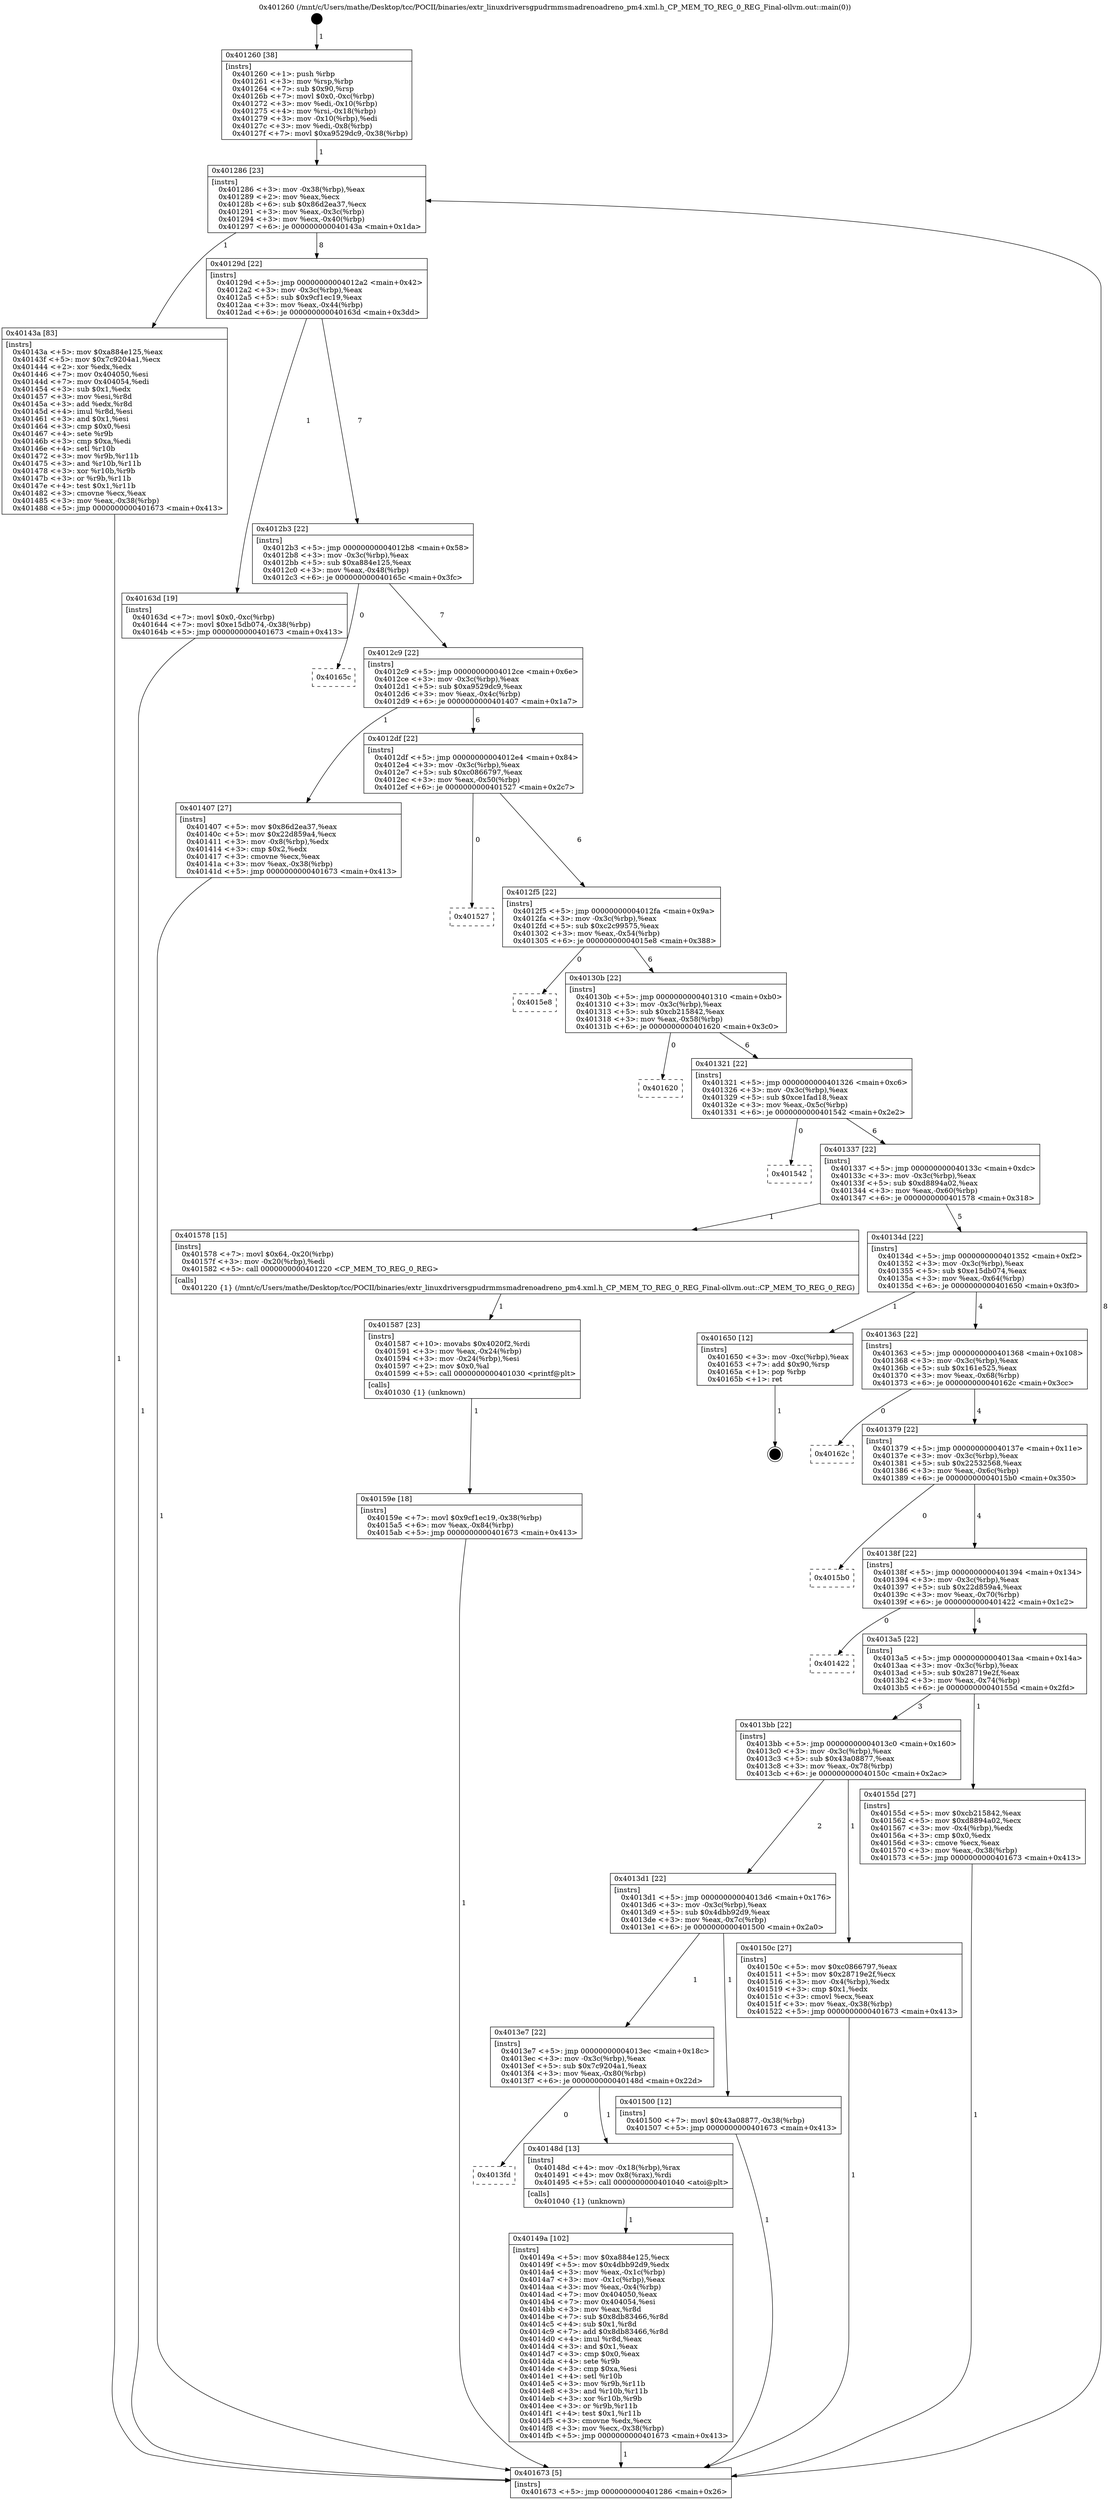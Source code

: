digraph "0x401260" {
  label = "0x401260 (/mnt/c/Users/mathe/Desktop/tcc/POCII/binaries/extr_linuxdriversgpudrmmsmadrenoadreno_pm4.xml.h_CP_MEM_TO_REG_0_REG_Final-ollvm.out::main(0))"
  labelloc = "t"
  node[shape=record]

  Entry [label="",width=0.3,height=0.3,shape=circle,fillcolor=black,style=filled]
  "0x401286" [label="{
     0x401286 [23]\l
     | [instrs]\l
     &nbsp;&nbsp;0x401286 \<+3\>: mov -0x38(%rbp),%eax\l
     &nbsp;&nbsp;0x401289 \<+2\>: mov %eax,%ecx\l
     &nbsp;&nbsp;0x40128b \<+6\>: sub $0x86d2ea37,%ecx\l
     &nbsp;&nbsp;0x401291 \<+3\>: mov %eax,-0x3c(%rbp)\l
     &nbsp;&nbsp;0x401294 \<+3\>: mov %ecx,-0x40(%rbp)\l
     &nbsp;&nbsp;0x401297 \<+6\>: je 000000000040143a \<main+0x1da\>\l
  }"]
  "0x40143a" [label="{
     0x40143a [83]\l
     | [instrs]\l
     &nbsp;&nbsp;0x40143a \<+5\>: mov $0xa884e125,%eax\l
     &nbsp;&nbsp;0x40143f \<+5\>: mov $0x7c9204a1,%ecx\l
     &nbsp;&nbsp;0x401444 \<+2\>: xor %edx,%edx\l
     &nbsp;&nbsp;0x401446 \<+7\>: mov 0x404050,%esi\l
     &nbsp;&nbsp;0x40144d \<+7\>: mov 0x404054,%edi\l
     &nbsp;&nbsp;0x401454 \<+3\>: sub $0x1,%edx\l
     &nbsp;&nbsp;0x401457 \<+3\>: mov %esi,%r8d\l
     &nbsp;&nbsp;0x40145a \<+3\>: add %edx,%r8d\l
     &nbsp;&nbsp;0x40145d \<+4\>: imul %r8d,%esi\l
     &nbsp;&nbsp;0x401461 \<+3\>: and $0x1,%esi\l
     &nbsp;&nbsp;0x401464 \<+3\>: cmp $0x0,%esi\l
     &nbsp;&nbsp;0x401467 \<+4\>: sete %r9b\l
     &nbsp;&nbsp;0x40146b \<+3\>: cmp $0xa,%edi\l
     &nbsp;&nbsp;0x40146e \<+4\>: setl %r10b\l
     &nbsp;&nbsp;0x401472 \<+3\>: mov %r9b,%r11b\l
     &nbsp;&nbsp;0x401475 \<+3\>: and %r10b,%r11b\l
     &nbsp;&nbsp;0x401478 \<+3\>: xor %r10b,%r9b\l
     &nbsp;&nbsp;0x40147b \<+3\>: or %r9b,%r11b\l
     &nbsp;&nbsp;0x40147e \<+4\>: test $0x1,%r11b\l
     &nbsp;&nbsp;0x401482 \<+3\>: cmovne %ecx,%eax\l
     &nbsp;&nbsp;0x401485 \<+3\>: mov %eax,-0x38(%rbp)\l
     &nbsp;&nbsp;0x401488 \<+5\>: jmp 0000000000401673 \<main+0x413\>\l
  }"]
  "0x40129d" [label="{
     0x40129d [22]\l
     | [instrs]\l
     &nbsp;&nbsp;0x40129d \<+5\>: jmp 00000000004012a2 \<main+0x42\>\l
     &nbsp;&nbsp;0x4012a2 \<+3\>: mov -0x3c(%rbp),%eax\l
     &nbsp;&nbsp;0x4012a5 \<+5\>: sub $0x9cf1ec19,%eax\l
     &nbsp;&nbsp;0x4012aa \<+3\>: mov %eax,-0x44(%rbp)\l
     &nbsp;&nbsp;0x4012ad \<+6\>: je 000000000040163d \<main+0x3dd\>\l
  }"]
  Exit [label="",width=0.3,height=0.3,shape=circle,fillcolor=black,style=filled,peripheries=2]
  "0x40163d" [label="{
     0x40163d [19]\l
     | [instrs]\l
     &nbsp;&nbsp;0x40163d \<+7\>: movl $0x0,-0xc(%rbp)\l
     &nbsp;&nbsp;0x401644 \<+7\>: movl $0xe15db074,-0x38(%rbp)\l
     &nbsp;&nbsp;0x40164b \<+5\>: jmp 0000000000401673 \<main+0x413\>\l
  }"]
  "0x4012b3" [label="{
     0x4012b3 [22]\l
     | [instrs]\l
     &nbsp;&nbsp;0x4012b3 \<+5\>: jmp 00000000004012b8 \<main+0x58\>\l
     &nbsp;&nbsp;0x4012b8 \<+3\>: mov -0x3c(%rbp),%eax\l
     &nbsp;&nbsp;0x4012bb \<+5\>: sub $0xa884e125,%eax\l
     &nbsp;&nbsp;0x4012c0 \<+3\>: mov %eax,-0x48(%rbp)\l
     &nbsp;&nbsp;0x4012c3 \<+6\>: je 000000000040165c \<main+0x3fc\>\l
  }"]
  "0x40159e" [label="{
     0x40159e [18]\l
     | [instrs]\l
     &nbsp;&nbsp;0x40159e \<+7\>: movl $0x9cf1ec19,-0x38(%rbp)\l
     &nbsp;&nbsp;0x4015a5 \<+6\>: mov %eax,-0x84(%rbp)\l
     &nbsp;&nbsp;0x4015ab \<+5\>: jmp 0000000000401673 \<main+0x413\>\l
  }"]
  "0x40165c" [label="{
     0x40165c\l
  }", style=dashed]
  "0x4012c9" [label="{
     0x4012c9 [22]\l
     | [instrs]\l
     &nbsp;&nbsp;0x4012c9 \<+5\>: jmp 00000000004012ce \<main+0x6e\>\l
     &nbsp;&nbsp;0x4012ce \<+3\>: mov -0x3c(%rbp),%eax\l
     &nbsp;&nbsp;0x4012d1 \<+5\>: sub $0xa9529dc9,%eax\l
     &nbsp;&nbsp;0x4012d6 \<+3\>: mov %eax,-0x4c(%rbp)\l
     &nbsp;&nbsp;0x4012d9 \<+6\>: je 0000000000401407 \<main+0x1a7\>\l
  }"]
  "0x401587" [label="{
     0x401587 [23]\l
     | [instrs]\l
     &nbsp;&nbsp;0x401587 \<+10\>: movabs $0x4020f2,%rdi\l
     &nbsp;&nbsp;0x401591 \<+3\>: mov %eax,-0x24(%rbp)\l
     &nbsp;&nbsp;0x401594 \<+3\>: mov -0x24(%rbp),%esi\l
     &nbsp;&nbsp;0x401597 \<+2\>: mov $0x0,%al\l
     &nbsp;&nbsp;0x401599 \<+5\>: call 0000000000401030 \<printf@plt\>\l
     | [calls]\l
     &nbsp;&nbsp;0x401030 \{1\} (unknown)\l
  }"]
  "0x401407" [label="{
     0x401407 [27]\l
     | [instrs]\l
     &nbsp;&nbsp;0x401407 \<+5\>: mov $0x86d2ea37,%eax\l
     &nbsp;&nbsp;0x40140c \<+5\>: mov $0x22d859a4,%ecx\l
     &nbsp;&nbsp;0x401411 \<+3\>: mov -0x8(%rbp),%edx\l
     &nbsp;&nbsp;0x401414 \<+3\>: cmp $0x2,%edx\l
     &nbsp;&nbsp;0x401417 \<+3\>: cmovne %ecx,%eax\l
     &nbsp;&nbsp;0x40141a \<+3\>: mov %eax,-0x38(%rbp)\l
     &nbsp;&nbsp;0x40141d \<+5\>: jmp 0000000000401673 \<main+0x413\>\l
  }"]
  "0x4012df" [label="{
     0x4012df [22]\l
     | [instrs]\l
     &nbsp;&nbsp;0x4012df \<+5\>: jmp 00000000004012e4 \<main+0x84\>\l
     &nbsp;&nbsp;0x4012e4 \<+3\>: mov -0x3c(%rbp),%eax\l
     &nbsp;&nbsp;0x4012e7 \<+5\>: sub $0xc0866797,%eax\l
     &nbsp;&nbsp;0x4012ec \<+3\>: mov %eax,-0x50(%rbp)\l
     &nbsp;&nbsp;0x4012ef \<+6\>: je 0000000000401527 \<main+0x2c7\>\l
  }"]
  "0x401673" [label="{
     0x401673 [5]\l
     | [instrs]\l
     &nbsp;&nbsp;0x401673 \<+5\>: jmp 0000000000401286 \<main+0x26\>\l
  }"]
  "0x401260" [label="{
     0x401260 [38]\l
     | [instrs]\l
     &nbsp;&nbsp;0x401260 \<+1\>: push %rbp\l
     &nbsp;&nbsp;0x401261 \<+3\>: mov %rsp,%rbp\l
     &nbsp;&nbsp;0x401264 \<+7\>: sub $0x90,%rsp\l
     &nbsp;&nbsp;0x40126b \<+7\>: movl $0x0,-0xc(%rbp)\l
     &nbsp;&nbsp;0x401272 \<+3\>: mov %edi,-0x10(%rbp)\l
     &nbsp;&nbsp;0x401275 \<+4\>: mov %rsi,-0x18(%rbp)\l
     &nbsp;&nbsp;0x401279 \<+3\>: mov -0x10(%rbp),%edi\l
     &nbsp;&nbsp;0x40127c \<+3\>: mov %edi,-0x8(%rbp)\l
     &nbsp;&nbsp;0x40127f \<+7\>: movl $0xa9529dc9,-0x38(%rbp)\l
  }"]
  "0x40149a" [label="{
     0x40149a [102]\l
     | [instrs]\l
     &nbsp;&nbsp;0x40149a \<+5\>: mov $0xa884e125,%ecx\l
     &nbsp;&nbsp;0x40149f \<+5\>: mov $0x4dbb92d9,%edx\l
     &nbsp;&nbsp;0x4014a4 \<+3\>: mov %eax,-0x1c(%rbp)\l
     &nbsp;&nbsp;0x4014a7 \<+3\>: mov -0x1c(%rbp),%eax\l
     &nbsp;&nbsp;0x4014aa \<+3\>: mov %eax,-0x4(%rbp)\l
     &nbsp;&nbsp;0x4014ad \<+7\>: mov 0x404050,%eax\l
     &nbsp;&nbsp;0x4014b4 \<+7\>: mov 0x404054,%esi\l
     &nbsp;&nbsp;0x4014bb \<+3\>: mov %eax,%r8d\l
     &nbsp;&nbsp;0x4014be \<+7\>: sub $0x8db83466,%r8d\l
     &nbsp;&nbsp;0x4014c5 \<+4\>: sub $0x1,%r8d\l
     &nbsp;&nbsp;0x4014c9 \<+7\>: add $0x8db83466,%r8d\l
     &nbsp;&nbsp;0x4014d0 \<+4\>: imul %r8d,%eax\l
     &nbsp;&nbsp;0x4014d4 \<+3\>: and $0x1,%eax\l
     &nbsp;&nbsp;0x4014d7 \<+3\>: cmp $0x0,%eax\l
     &nbsp;&nbsp;0x4014da \<+4\>: sete %r9b\l
     &nbsp;&nbsp;0x4014de \<+3\>: cmp $0xa,%esi\l
     &nbsp;&nbsp;0x4014e1 \<+4\>: setl %r10b\l
     &nbsp;&nbsp;0x4014e5 \<+3\>: mov %r9b,%r11b\l
     &nbsp;&nbsp;0x4014e8 \<+3\>: and %r10b,%r11b\l
     &nbsp;&nbsp;0x4014eb \<+3\>: xor %r10b,%r9b\l
     &nbsp;&nbsp;0x4014ee \<+3\>: or %r9b,%r11b\l
     &nbsp;&nbsp;0x4014f1 \<+4\>: test $0x1,%r11b\l
     &nbsp;&nbsp;0x4014f5 \<+3\>: cmovne %edx,%ecx\l
     &nbsp;&nbsp;0x4014f8 \<+3\>: mov %ecx,-0x38(%rbp)\l
     &nbsp;&nbsp;0x4014fb \<+5\>: jmp 0000000000401673 \<main+0x413\>\l
  }"]
  "0x401527" [label="{
     0x401527\l
  }", style=dashed]
  "0x4012f5" [label="{
     0x4012f5 [22]\l
     | [instrs]\l
     &nbsp;&nbsp;0x4012f5 \<+5\>: jmp 00000000004012fa \<main+0x9a\>\l
     &nbsp;&nbsp;0x4012fa \<+3\>: mov -0x3c(%rbp),%eax\l
     &nbsp;&nbsp;0x4012fd \<+5\>: sub $0xc2c99575,%eax\l
     &nbsp;&nbsp;0x401302 \<+3\>: mov %eax,-0x54(%rbp)\l
     &nbsp;&nbsp;0x401305 \<+6\>: je 00000000004015e8 \<main+0x388\>\l
  }"]
  "0x4013fd" [label="{
     0x4013fd\l
  }", style=dashed]
  "0x4015e8" [label="{
     0x4015e8\l
  }", style=dashed]
  "0x40130b" [label="{
     0x40130b [22]\l
     | [instrs]\l
     &nbsp;&nbsp;0x40130b \<+5\>: jmp 0000000000401310 \<main+0xb0\>\l
     &nbsp;&nbsp;0x401310 \<+3\>: mov -0x3c(%rbp),%eax\l
     &nbsp;&nbsp;0x401313 \<+5\>: sub $0xcb215842,%eax\l
     &nbsp;&nbsp;0x401318 \<+3\>: mov %eax,-0x58(%rbp)\l
     &nbsp;&nbsp;0x40131b \<+6\>: je 0000000000401620 \<main+0x3c0\>\l
  }"]
  "0x40148d" [label="{
     0x40148d [13]\l
     | [instrs]\l
     &nbsp;&nbsp;0x40148d \<+4\>: mov -0x18(%rbp),%rax\l
     &nbsp;&nbsp;0x401491 \<+4\>: mov 0x8(%rax),%rdi\l
     &nbsp;&nbsp;0x401495 \<+5\>: call 0000000000401040 \<atoi@plt\>\l
     | [calls]\l
     &nbsp;&nbsp;0x401040 \{1\} (unknown)\l
  }"]
  "0x401620" [label="{
     0x401620\l
  }", style=dashed]
  "0x401321" [label="{
     0x401321 [22]\l
     | [instrs]\l
     &nbsp;&nbsp;0x401321 \<+5\>: jmp 0000000000401326 \<main+0xc6\>\l
     &nbsp;&nbsp;0x401326 \<+3\>: mov -0x3c(%rbp),%eax\l
     &nbsp;&nbsp;0x401329 \<+5\>: sub $0xce1fad18,%eax\l
     &nbsp;&nbsp;0x40132e \<+3\>: mov %eax,-0x5c(%rbp)\l
     &nbsp;&nbsp;0x401331 \<+6\>: je 0000000000401542 \<main+0x2e2\>\l
  }"]
  "0x4013e7" [label="{
     0x4013e7 [22]\l
     | [instrs]\l
     &nbsp;&nbsp;0x4013e7 \<+5\>: jmp 00000000004013ec \<main+0x18c\>\l
     &nbsp;&nbsp;0x4013ec \<+3\>: mov -0x3c(%rbp),%eax\l
     &nbsp;&nbsp;0x4013ef \<+5\>: sub $0x7c9204a1,%eax\l
     &nbsp;&nbsp;0x4013f4 \<+3\>: mov %eax,-0x80(%rbp)\l
     &nbsp;&nbsp;0x4013f7 \<+6\>: je 000000000040148d \<main+0x22d\>\l
  }"]
  "0x401542" [label="{
     0x401542\l
  }", style=dashed]
  "0x401337" [label="{
     0x401337 [22]\l
     | [instrs]\l
     &nbsp;&nbsp;0x401337 \<+5\>: jmp 000000000040133c \<main+0xdc\>\l
     &nbsp;&nbsp;0x40133c \<+3\>: mov -0x3c(%rbp),%eax\l
     &nbsp;&nbsp;0x40133f \<+5\>: sub $0xd8894a02,%eax\l
     &nbsp;&nbsp;0x401344 \<+3\>: mov %eax,-0x60(%rbp)\l
     &nbsp;&nbsp;0x401347 \<+6\>: je 0000000000401578 \<main+0x318\>\l
  }"]
  "0x401500" [label="{
     0x401500 [12]\l
     | [instrs]\l
     &nbsp;&nbsp;0x401500 \<+7\>: movl $0x43a08877,-0x38(%rbp)\l
     &nbsp;&nbsp;0x401507 \<+5\>: jmp 0000000000401673 \<main+0x413\>\l
  }"]
  "0x401578" [label="{
     0x401578 [15]\l
     | [instrs]\l
     &nbsp;&nbsp;0x401578 \<+7\>: movl $0x64,-0x20(%rbp)\l
     &nbsp;&nbsp;0x40157f \<+3\>: mov -0x20(%rbp),%edi\l
     &nbsp;&nbsp;0x401582 \<+5\>: call 0000000000401220 \<CP_MEM_TO_REG_0_REG\>\l
     | [calls]\l
     &nbsp;&nbsp;0x401220 \{1\} (/mnt/c/Users/mathe/Desktop/tcc/POCII/binaries/extr_linuxdriversgpudrmmsmadrenoadreno_pm4.xml.h_CP_MEM_TO_REG_0_REG_Final-ollvm.out::CP_MEM_TO_REG_0_REG)\l
  }"]
  "0x40134d" [label="{
     0x40134d [22]\l
     | [instrs]\l
     &nbsp;&nbsp;0x40134d \<+5\>: jmp 0000000000401352 \<main+0xf2\>\l
     &nbsp;&nbsp;0x401352 \<+3\>: mov -0x3c(%rbp),%eax\l
     &nbsp;&nbsp;0x401355 \<+5\>: sub $0xe15db074,%eax\l
     &nbsp;&nbsp;0x40135a \<+3\>: mov %eax,-0x64(%rbp)\l
     &nbsp;&nbsp;0x40135d \<+6\>: je 0000000000401650 \<main+0x3f0\>\l
  }"]
  "0x4013d1" [label="{
     0x4013d1 [22]\l
     | [instrs]\l
     &nbsp;&nbsp;0x4013d1 \<+5\>: jmp 00000000004013d6 \<main+0x176\>\l
     &nbsp;&nbsp;0x4013d6 \<+3\>: mov -0x3c(%rbp),%eax\l
     &nbsp;&nbsp;0x4013d9 \<+5\>: sub $0x4dbb92d9,%eax\l
     &nbsp;&nbsp;0x4013de \<+3\>: mov %eax,-0x7c(%rbp)\l
     &nbsp;&nbsp;0x4013e1 \<+6\>: je 0000000000401500 \<main+0x2a0\>\l
  }"]
  "0x401650" [label="{
     0x401650 [12]\l
     | [instrs]\l
     &nbsp;&nbsp;0x401650 \<+3\>: mov -0xc(%rbp),%eax\l
     &nbsp;&nbsp;0x401653 \<+7\>: add $0x90,%rsp\l
     &nbsp;&nbsp;0x40165a \<+1\>: pop %rbp\l
     &nbsp;&nbsp;0x40165b \<+1\>: ret\l
  }"]
  "0x401363" [label="{
     0x401363 [22]\l
     | [instrs]\l
     &nbsp;&nbsp;0x401363 \<+5\>: jmp 0000000000401368 \<main+0x108\>\l
     &nbsp;&nbsp;0x401368 \<+3\>: mov -0x3c(%rbp),%eax\l
     &nbsp;&nbsp;0x40136b \<+5\>: sub $0x161e525,%eax\l
     &nbsp;&nbsp;0x401370 \<+3\>: mov %eax,-0x68(%rbp)\l
     &nbsp;&nbsp;0x401373 \<+6\>: je 000000000040162c \<main+0x3cc\>\l
  }"]
  "0x40150c" [label="{
     0x40150c [27]\l
     | [instrs]\l
     &nbsp;&nbsp;0x40150c \<+5\>: mov $0xc0866797,%eax\l
     &nbsp;&nbsp;0x401511 \<+5\>: mov $0x28719e2f,%ecx\l
     &nbsp;&nbsp;0x401516 \<+3\>: mov -0x4(%rbp),%edx\l
     &nbsp;&nbsp;0x401519 \<+3\>: cmp $0x1,%edx\l
     &nbsp;&nbsp;0x40151c \<+3\>: cmovl %ecx,%eax\l
     &nbsp;&nbsp;0x40151f \<+3\>: mov %eax,-0x38(%rbp)\l
     &nbsp;&nbsp;0x401522 \<+5\>: jmp 0000000000401673 \<main+0x413\>\l
  }"]
  "0x40162c" [label="{
     0x40162c\l
  }", style=dashed]
  "0x401379" [label="{
     0x401379 [22]\l
     | [instrs]\l
     &nbsp;&nbsp;0x401379 \<+5\>: jmp 000000000040137e \<main+0x11e\>\l
     &nbsp;&nbsp;0x40137e \<+3\>: mov -0x3c(%rbp),%eax\l
     &nbsp;&nbsp;0x401381 \<+5\>: sub $0x22532568,%eax\l
     &nbsp;&nbsp;0x401386 \<+3\>: mov %eax,-0x6c(%rbp)\l
     &nbsp;&nbsp;0x401389 \<+6\>: je 00000000004015b0 \<main+0x350\>\l
  }"]
  "0x4013bb" [label="{
     0x4013bb [22]\l
     | [instrs]\l
     &nbsp;&nbsp;0x4013bb \<+5\>: jmp 00000000004013c0 \<main+0x160\>\l
     &nbsp;&nbsp;0x4013c0 \<+3\>: mov -0x3c(%rbp),%eax\l
     &nbsp;&nbsp;0x4013c3 \<+5\>: sub $0x43a08877,%eax\l
     &nbsp;&nbsp;0x4013c8 \<+3\>: mov %eax,-0x78(%rbp)\l
     &nbsp;&nbsp;0x4013cb \<+6\>: je 000000000040150c \<main+0x2ac\>\l
  }"]
  "0x4015b0" [label="{
     0x4015b0\l
  }", style=dashed]
  "0x40138f" [label="{
     0x40138f [22]\l
     | [instrs]\l
     &nbsp;&nbsp;0x40138f \<+5\>: jmp 0000000000401394 \<main+0x134\>\l
     &nbsp;&nbsp;0x401394 \<+3\>: mov -0x3c(%rbp),%eax\l
     &nbsp;&nbsp;0x401397 \<+5\>: sub $0x22d859a4,%eax\l
     &nbsp;&nbsp;0x40139c \<+3\>: mov %eax,-0x70(%rbp)\l
     &nbsp;&nbsp;0x40139f \<+6\>: je 0000000000401422 \<main+0x1c2\>\l
  }"]
  "0x40155d" [label="{
     0x40155d [27]\l
     | [instrs]\l
     &nbsp;&nbsp;0x40155d \<+5\>: mov $0xcb215842,%eax\l
     &nbsp;&nbsp;0x401562 \<+5\>: mov $0xd8894a02,%ecx\l
     &nbsp;&nbsp;0x401567 \<+3\>: mov -0x4(%rbp),%edx\l
     &nbsp;&nbsp;0x40156a \<+3\>: cmp $0x0,%edx\l
     &nbsp;&nbsp;0x40156d \<+3\>: cmove %ecx,%eax\l
     &nbsp;&nbsp;0x401570 \<+3\>: mov %eax,-0x38(%rbp)\l
     &nbsp;&nbsp;0x401573 \<+5\>: jmp 0000000000401673 \<main+0x413\>\l
  }"]
  "0x401422" [label="{
     0x401422\l
  }", style=dashed]
  "0x4013a5" [label="{
     0x4013a5 [22]\l
     | [instrs]\l
     &nbsp;&nbsp;0x4013a5 \<+5\>: jmp 00000000004013aa \<main+0x14a\>\l
     &nbsp;&nbsp;0x4013aa \<+3\>: mov -0x3c(%rbp),%eax\l
     &nbsp;&nbsp;0x4013ad \<+5\>: sub $0x28719e2f,%eax\l
     &nbsp;&nbsp;0x4013b2 \<+3\>: mov %eax,-0x74(%rbp)\l
     &nbsp;&nbsp;0x4013b5 \<+6\>: je 000000000040155d \<main+0x2fd\>\l
  }"]
  Entry -> "0x401260" [label=" 1"]
  "0x401286" -> "0x40143a" [label=" 1"]
  "0x401286" -> "0x40129d" [label=" 8"]
  "0x401650" -> Exit [label=" 1"]
  "0x40129d" -> "0x40163d" [label=" 1"]
  "0x40129d" -> "0x4012b3" [label=" 7"]
  "0x40163d" -> "0x401673" [label=" 1"]
  "0x4012b3" -> "0x40165c" [label=" 0"]
  "0x4012b3" -> "0x4012c9" [label=" 7"]
  "0x40159e" -> "0x401673" [label=" 1"]
  "0x4012c9" -> "0x401407" [label=" 1"]
  "0x4012c9" -> "0x4012df" [label=" 6"]
  "0x401407" -> "0x401673" [label=" 1"]
  "0x401260" -> "0x401286" [label=" 1"]
  "0x401673" -> "0x401286" [label=" 8"]
  "0x40143a" -> "0x401673" [label=" 1"]
  "0x401587" -> "0x40159e" [label=" 1"]
  "0x4012df" -> "0x401527" [label=" 0"]
  "0x4012df" -> "0x4012f5" [label=" 6"]
  "0x401578" -> "0x401587" [label=" 1"]
  "0x4012f5" -> "0x4015e8" [label=" 0"]
  "0x4012f5" -> "0x40130b" [label=" 6"]
  "0x40155d" -> "0x401673" [label=" 1"]
  "0x40130b" -> "0x401620" [label=" 0"]
  "0x40130b" -> "0x401321" [label=" 6"]
  "0x40150c" -> "0x401673" [label=" 1"]
  "0x401321" -> "0x401542" [label=" 0"]
  "0x401321" -> "0x401337" [label=" 6"]
  "0x40149a" -> "0x401673" [label=" 1"]
  "0x401337" -> "0x401578" [label=" 1"]
  "0x401337" -> "0x40134d" [label=" 5"]
  "0x40148d" -> "0x40149a" [label=" 1"]
  "0x40134d" -> "0x401650" [label=" 1"]
  "0x40134d" -> "0x401363" [label=" 4"]
  "0x4013e7" -> "0x40148d" [label=" 1"]
  "0x401363" -> "0x40162c" [label=" 0"]
  "0x401363" -> "0x401379" [label=" 4"]
  "0x401500" -> "0x401673" [label=" 1"]
  "0x401379" -> "0x4015b0" [label=" 0"]
  "0x401379" -> "0x40138f" [label=" 4"]
  "0x4013d1" -> "0x401500" [label=" 1"]
  "0x40138f" -> "0x401422" [label=" 0"]
  "0x40138f" -> "0x4013a5" [label=" 4"]
  "0x4013e7" -> "0x4013fd" [label=" 0"]
  "0x4013a5" -> "0x40155d" [label=" 1"]
  "0x4013a5" -> "0x4013bb" [label=" 3"]
  "0x4013d1" -> "0x4013e7" [label=" 1"]
  "0x4013bb" -> "0x40150c" [label=" 1"]
  "0x4013bb" -> "0x4013d1" [label=" 2"]
}
